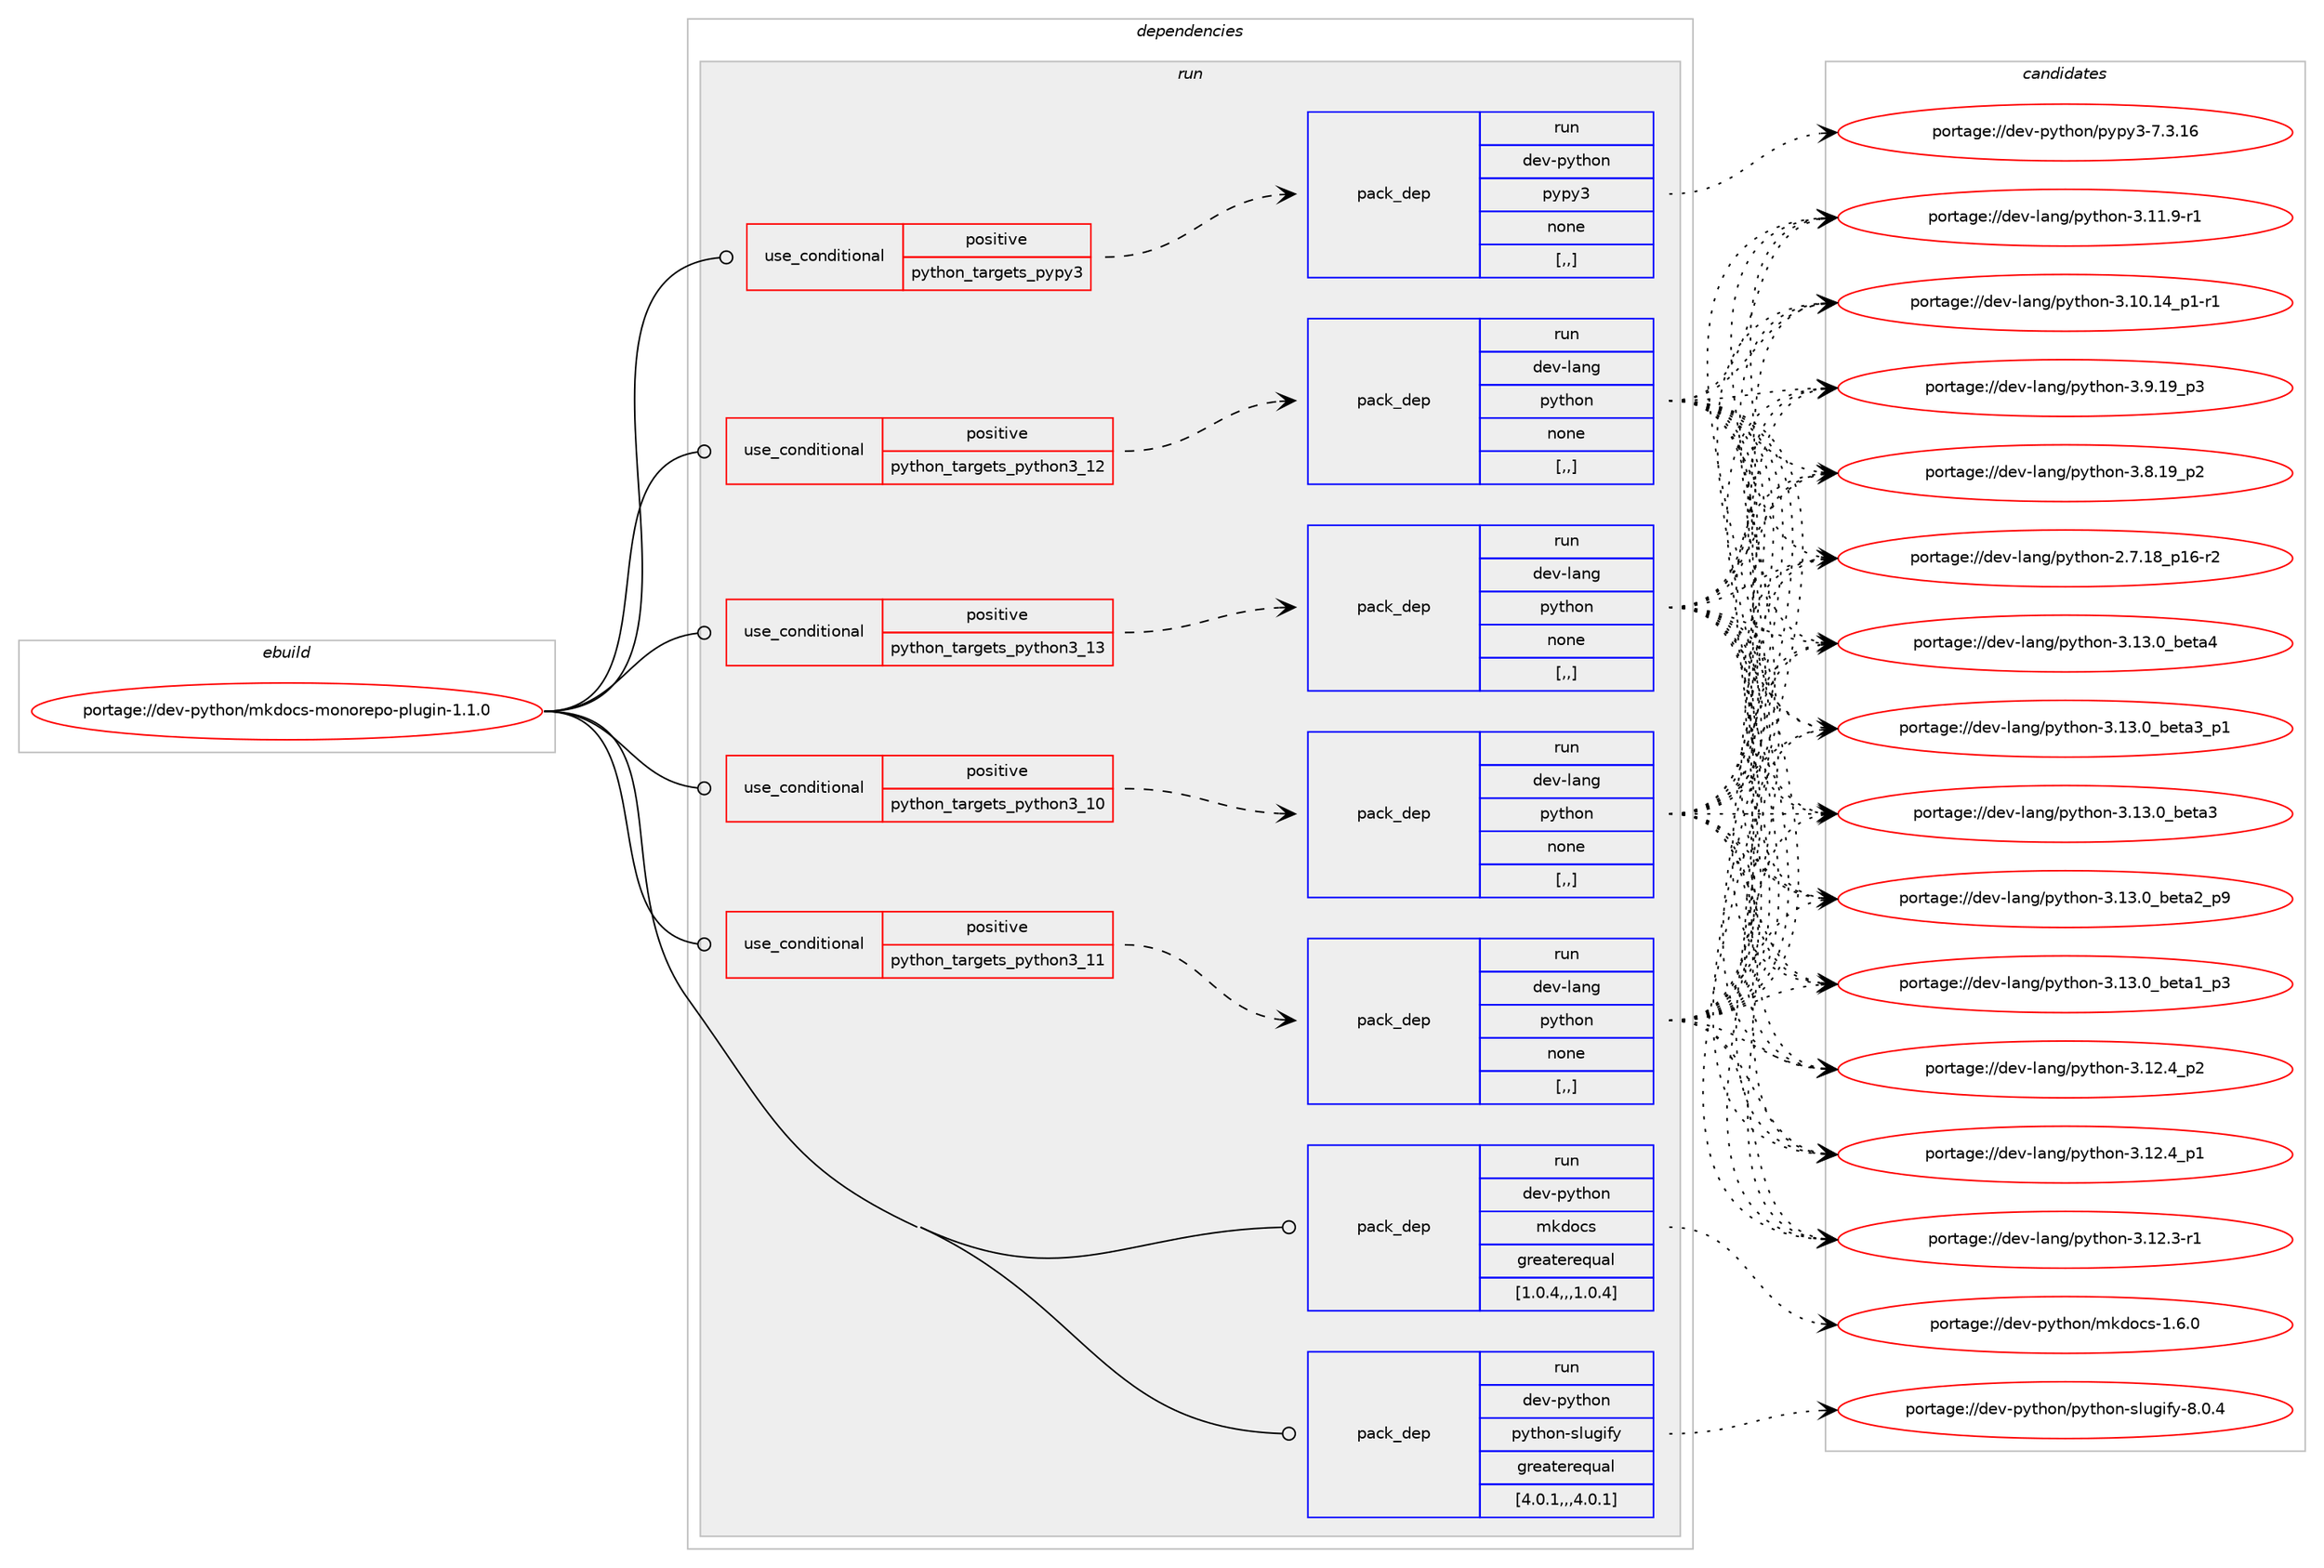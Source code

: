digraph prolog {

# *************
# Graph options
# *************

newrank=true;
concentrate=true;
compound=true;
graph [rankdir=LR,fontname=Helvetica,fontsize=10,ranksep=1.5];#, ranksep=2.5, nodesep=0.2];
edge  [arrowhead=vee];
node  [fontname=Helvetica,fontsize=10];

# **********
# The ebuild
# **********

subgraph cluster_leftcol {
color=gray;
label=<<i>ebuild</i>>;
id [label="portage://dev-python/mkdocs-monorepo-plugin-1.1.0", color=red, width=4, href="../dev-python/mkdocs-monorepo-plugin-1.1.0.svg"];
}

# ****************
# The dependencies
# ****************

subgraph cluster_midcol {
color=gray;
label=<<i>dependencies</i>>;
subgraph cluster_compile {
fillcolor="#eeeeee";
style=filled;
label=<<i>compile</i>>;
}
subgraph cluster_compileandrun {
fillcolor="#eeeeee";
style=filled;
label=<<i>compile and run</i>>;
}
subgraph cluster_run {
fillcolor="#eeeeee";
style=filled;
label=<<i>run</i>>;
subgraph cond34994 {
dependency151817 [label=<<TABLE BORDER="0" CELLBORDER="1" CELLSPACING="0" CELLPADDING="4"><TR><TD ROWSPAN="3" CELLPADDING="10">use_conditional</TD></TR><TR><TD>positive</TD></TR><TR><TD>python_targets_pypy3</TD></TR></TABLE>>, shape=none, color=red];
subgraph pack115574 {
dependency151818 [label=<<TABLE BORDER="0" CELLBORDER="1" CELLSPACING="0" CELLPADDING="4" WIDTH="220"><TR><TD ROWSPAN="6" CELLPADDING="30">pack_dep</TD></TR><TR><TD WIDTH="110">run</TD></TR><TR><TD>dev-python</TD></TR><TR><TD>pypy3</TD></TR><TR><TD>none</TD></TR><TR><TD>[,,]</TD></TR></TABLE>>, shape=none, color=blue];
}
dependency151817:e -> dependency151818:w [weight=20,style="dashed",arrowhead="vee"];
}
id:e -> dependency151817:w [weight=20,style="solid",arrowhead="odot"];
subgraph cond34995 {
dependency151819 [label=<<TABLE BORDER="0" CELLBORDER="1" CELLSPACING="0" CELLPADDING="4"><TR><TD ROWSPAN="3" CELLPADDING="10">use_conditional</TD></TR><TR><TD>positive</TD></TR><TR><TD>python_targets_python3_10</TD></TR></TABLE>>, shape=none, color=red];
subgraph pack115575 {
dependency151820 [label=<<TABLE BORDER="0" CELLBORDER="1" CELLSPACING="0" CELLPADDING="4" WIDTH="220"><TR><TD ROWSPAN="6" CELLPADDING="30">pack_dep</TD></TR><TR><TD WIDTH="110">run</TD></TR><TR><TD>dev-lang</TD></TR><TR><TD>python</TD></TR><TR><TD>none</TD></TR><TR><TD>[,,]</TD></TR></TABLE>>, shape=none, color=blue];
}
dependency151819:e -> dependency151820:w [weight=20,style="dashed",arrowhead="vee"];
}
id:e -> dependency151819:w [weight=20,style="solid",arrowhead="odot"];
subgraph cond34996 {
dependency151821 [label=<<TABLE BORDER="0" CELLBORDER="1" CELLSPACING="0" CELLPADDING="4"><TR><TD ROWSPAN="3" CELLPADDING="10">use_conditional</TD></TR><TR><TD>positive</TD></TR><TR><TD>python_targets_python3_11</TD></TR></TABLE>>, shape=none, color=red];
subgraph pack115576 {
dependency151822 [label=<<TABLE BORDER="0" CELLBORDER="1" CELLSPACING="0" CELLPADDING="4" WIDTH="220"><TR><TD ROWSPAN="6" CELLPADDING="30">pack_dep</TD></TR><TR><TD WIDTH="110">run</TD></TR><TR><TD>dev-lang</TD></TR><TR><TD>python</TD></TR><TR><TD>none</TD></TR><TR><TD>[,,]</TD></TR></TABLE>>, shape=none, color=blue];
}
dependency151821:e -> dependency151822:w [weight=20,style="dashed",arrowhead="vee"];
}
id:e -> dependency151821:w [weight=20,style="solid",arrowhead="odot"];
subgraph cond34997 {
dependency151823 [label=<<TABLE BORDER="0" CELLBORDER="1" CELLSPACING="0" CELLPADDING="4"><TR><TD ROWSPAN="3" CELLPADDING="10">use_conditional</TD></TR><TR><TD>positive</TD></TR><TR><TD>python_targets_python3_12</TD></TR></TABLE>>, shape=none, color=red];
subgraph pack115577 {
dependency151824 [label=<<TABLE BORDER="0" CELLBORDER="1" CELLSPACING="0" CELLPADDING="4" WIDTH="220"><TR><TD ROWSPAN="6" CELLPADDING="30">pack_dep</TD></TR><TR><TD WIDTH="110">run</TD></TR><TR><TD>dev-lang</TD></TR><TR><TD>python</TD></TR><TR><TD>none</TD></TR><TR><TD>[,,]</TD></TR></TABLE>>, shape=none, color=blue];
}
dependency151823:e -> dependency151824:w [weight=20,style="dashed",arrowhead="vee"];
}
id:e -> dependency151823:w [weight=20,style="solid",arrowhead="odot"];
subgraph cond34998 {
dependency151825 [label=<<TABLE BORDER="0" CELLBORDER="1" CELLSPACING="0" CELLPADDING="4"><TR><TD ROWSPAN="3" CELLPADDING="10">use_conditional</TD></TR><TR><TD>positive</TD></TR><TR><TD>python_targets_python3_13</TD></TR></TABLE>>, shape=none, color=red];
subgraph pack115578 {
dependency151826 [label=<<TABLE BORDER="0" CELLBORDER="1" CELLSPACING="0" CELLPADDING="4" WIDTH="220"><TR><TD ROWSPAN="6" CELLPADDING="30">pack_dep</TD></TR><TR><TD WIDTH="110">run</TD></TR><TR><TD>dev-lang</TD></TR><TR><TD>python</TD></TR><TR><TD>none</TD></TR><TR><TD>[,,]</TD></TR></TABLE>>, shape=none, color=blue];
}
dependency151825:e -> dependency151826:w [weight=20,style="dashed",arrowhead="vee"];
}
id:e -> dependency151825:w [weight=20,style="solid",arrowhead="odot"];
subgraph pack115579 {
dependency151827 [label=<<TABLE BORDER="0" CELLBORDER="1" CELLSPACING="0" CELLPADDING="4" WIDTH="220"><TR><TD ROWSPAN="6" CELLPADDING="30">pack_dep</TD></TR><TR><TD WIDTH="110">run</TD></TR><TR><TD>dev-python</TD></TR><TR><TD>mkdocs</TD></TR><TR><TD>greaterequal</TD></TR><TR><TD>[1.0.4,,,1.0.4]</TD></TR></TABLE>>, shape=none, color=blue];
}
id:e -> dependency151827:w [weight=20,style="solid",arrowhead="odot"];
subgraph pack115580 {
dependency151828 [label=<<TABLE BORDER="0" CELLBORDER="1" CELLSPACING="0" CELLPADDING="4" WIDTH="220"><TR><TD ROWSPAN="6" CELLPADDING="30">pack_dep</TD></TR><TR><TD WIDTH="110">run</TD></TR><TR><TD>dev-python</TD></TR><TR><TD>python-slugify</TD></TR><TR><TD>greaterequal</TD></TR><TR><TD>[4.0.1,,,4.0.1]</TD></TR></TABLE>>, shape=none, color=blue];
}
id:e -> dependency151828:w [weight=20,style="solid",arrowhead="odot"];
}
}

# **************
# The candidates
# **************

subgraph cluster_choices {
rank=same;
color=gray;
label=<<i>candidates</i>>;

subgraph choice115574 {
color=black;
nodesep=1;
choice10010111845112121116104111110471121211121215145554651464954 [label="portage://dev-python/pypy3-7.3.16", color=red, width=4,href="../dev-python/pypy3-7.3.16.svg"];
dependency151818:e -> choice10010111845112121116104111110471121211121215145554651464954:w [style=dotted,weight="100"];
}
subgraph choice115575 {
color=black;
nodesep=1;
choice1001011184510897110103471121211161041111104551464951464895981011169752 [label="portage://dev-lang/python-3.13.0_beta4", color=red, width=4,href="../dev-lang/python-3.13.0_beta4.svg"];
choice10010111845108971101034711212111610411111045514649514648959810111697519511249 [label="portage://dev-lang/python-3.13.0_beta3_p1", color=red, width=4,href="../dev-lang/python-3.13.0_beta3_p1.svg"];
choice1001011184510897110103471121211161041111104551464951464895981011169751 [label="portage://dev-lang/python-3.13.0_beta3", color=red, width=4,href="../dev-lang/python-3.13.0_beta3.svg"];
choice10010111845108971101034711212111610411111045514649514648959810111697509511257 [label="portage://dev-lang/python-3.13.0_beta2_p9", color=red, width=4,href="../dev-lang/python-3.13.0_beta2_p9.svg"];
choice10010111845108971101034711212111610411111045514649514648959810111697499511251 [label="portage://dev-lang/python-3.13.0_beta1_p3", color=red, width=4,href="../dev-lang/python-3.13.0_beta1_p3.svg"];
choice100101118451089711010347112121116104111110455146495046529511250 [label="portage://dev-lang/python-3.12.4_p2", color=red, width=4,href="../dev-lang/python-3.12.4_p2.svg"];
choice100101118451089711010347112121116104111110455146495046529511249 [label="portage://dev-lang/python-3.12.4_p1", color=red, width=4,href="../dev-lang/python-3.12.4_p1.svg"];
choice100101118451089711010347112121116104111110455146495046514511449 [label="portage://dev-lang/python-3.12.3-r1", color=red, width=4,href="../dev-lang/python-3.12.3-r1.svg"];
choice100101118451089711010347112121116104111110455146494946574511449 [label="portage://dev-lang/python-3.11.9-r1", color=red, width=4,href="../dev-lang/python-3.11.9-r1.svg"];
choice100101118451089711010347112121116104111110455146494846495295112494511449 [label="portage://dev-lang/python-3.10.14_p1-r1", color=red, width=4,href="../dev-lang/python-3.10.14_p1-r1.svg"];
choice100101118451089711010347112121116104111110455146574649579511251 [label="portage://dev-lang/python-3.9.19_p3", color=red, width=4,href="../dev-lang/python-3.9.19_p3.svg"];
choice100101118451089711010347112121116104111110455146564649579511250 [label="portage://dev-lang/python-3.8.19_p2", color=red, width=4,href="../dev-lang/python-3.8.19_p2.svg"];
choice100101118451089711010347112121116104111110455046554649569511249544511450 [label="portage://dev-lang/python-2.7.18_p16-r2", color=red, width=4,href="../dev-lang/python-2.7.18_p16-r2.svg"];
dependency151820:e -> choice1001011184510897110103471121211161041111104551464951464895981011169752:w [style=dotted,weight="100"];
dependency151820:e -> choice10010111845108971101034711212111610411111045514649514648959810111697519511249:w [style=dotted,weight="100"];
dependency151820:e -> choice1001011184510897110103471121211161041111104551464951464895981011169751:w [style=dotted,weight="100"];
dependency151820:e -> choice10010111845108971101034711212111610411111045514649514648959810111697509511257:w [style=dotted,weight="100"];
dependency151820:e -> choice10010111845108971101034711212111610411111045514649514648959810111697499511251:w [style=dotted,weight="100"];
dependency151820:e -> choice100101118451089711010347112121116104111110455146495046529511250:w [style=dotted,weight="100"];
dependency151820:e -> choice100101118451089711010347112121116104111110455146495046529511249:w [style=dotted,weight="100"];
dependency151820:e -> choice100101118451089711010347112121116104111110455146495046514511449:w [style=dotted,weight="100"];
dependency151820:e -> choice100101118451089711010347112121116104111110455146494946574511449:w [style=dotted,weight="100"];
dependency151820:e -> choice100101118451089711010347112121116104111110455146494846495295112494511449:w [style=dotted,weight="100"];
dependency151820:e -> choice100101118451089711010347112121116104111110455146574649579511251:w [style=dotted,weight="100"];
dependency151820:e -> choice100101118451089711010347112121116104111110455146564649579511250:w [style=dotted,weight="100"];
dependency151820:e -> choice100101118451089711010347112121116104111110455046554649569511249544511450:w [style=dotted,weight="100"];
}
subgraph choice115576 {
color=black;
nodesep=1;
choice1001011184510897110103471121211161041111104551464951464895981011169752 [label="portage://dev-lang/python-3.13.0_beta4", color=red, width=4,href="../dev-lang/python-3.13.0_beta4.svg"];
choice10010111845108971101034711212111610411111045514649514648959810111697519511249 [label="portage://dev-lang/python-3.13.0_beta3_p1", color=red, width=4,href="../dev-lang/python-3.13.0_beta3_p1.svg"];
choice1001011184510897110103471121211161041111104551464951464895981011169751 [label="portage://dev-lang/python-3.13.0_beta3", color=red, width=4,href="../dev-lang/python-3.13.0_beta3.svg"];
choice10010111845108971101034711212111610411111045514649514648959810111697509511257 [label="portage://dev-lang/python-3.13.0_beta2_p9", color=red, width=4,href="../dev-lang/python-3.13.0_beta2_p9.svg"];
choice10010111845108971101034711212111610411111045514649514648959810111697499511251 [label="portage://dev-lang/python-3.13.0_beta1_p3", color=red, width=4,href="../dev-lang/python-3.13.0_beta1_p3.svg"];
choice100101118451089711010347112121116104111110455146495046529511250 [label="portage://dev-lang/python-3.12.4_p2", color=red, width=4,href="../dev-lang/python-3.12.4_p2.svg"];
choice100101118451089711010347112121116104111110455146495046529511249 [label="portage://dev-lang/python-3.12.4_p1", color=red, width=4,href="../dev-lang/python-3.12.4_p1.svg"];
choice100101118451089711010347112121116104111110455146495046514511449 [label="portage://dev-lang/python-3.12.3-r1", color=red, width=4,href="../dev-lang/python-3.12.3-r1.svg"];
choice100101118451089711010347112121116104111110455146494946574511449 [label="portage://dev-lang/python-3.11.9-r1", color=red, width=4,href="../dev-lang/python-3.11.9-r1.svg"];
choice100101118451089711010347112121116104111110455146494846495295112494511449 [label="portage://dev-lang/python-3.10.14_p1-r1", color=red, width=4,href="../dev-lang/python-3.10.14_p1-r1.svg"];
choice100101118451089711010347112121116104111110455146574649579511251 [label="portage://dev-lang/python-3.9.19_p3", color=red, width=4,href="../dev-lang/python-3.9.19_p3.svg"];
choice100101118451089711010347112121116104111110455146564649579511250 [label="portage://dev-lang/python-3.8.19_p2", color=red, width=4,href="../dev-lang/python-3.8.19_p2.svg"];
choice100101118451089711010347112121116104111110455046554649569511249544511450 [label="portage://dev-lang/python-2.7.18_p16-r2", color=red, width=4,href="../dev-lang/python-2.7.18_p16-r2.svg"];
dependency151822:e -> choice1001011184510897110103471121211161041111104551464951464895981011169752:w [style=dotted,weight="100"];
dependency151822:e -> choice10010111845108971101034711212111610411111045514649514648959810111697519511249:w [style=dotted,weight="100"];
dependency151822:e -> choice1001011184510897110103471121211161041111104551464951464895981011169751:w [style=dotted,weight="100"];
dependency151822:e -> choice10010111845108971101034711212111610411111045514649514648959810111697509511257:w [style=dotted,weight="100"];
dependency151822:e -> choice10010111845108971101034711212111610411111045514649514648959810111697499511251:w [style=dotted,weight="100"];
dependency151822:e -> choice100101118451089711010347112121116104111110455146495046529511250:w [style=dotted,weight="100"];
dependency151822:e -> choice100101118451089711010347112121116104111110455146495046529511249:w [style=dotted,weight="100"];
dependency151822:e -> choice100101118451089711010347112121116104111110455146495046514511449:w [style=dotted,weight="100"];
dependency151822:e -> choice100101118451089711010347112121116104111110455146494946574511449:w [style=dotted,weight="100"];
dependency151822:e -> choice100101118451089711010347112121116104111110455146494846495295112494511449:w [style=dotted,weight="100"];
dependency151822:e -> choice100101118451089711010347112121116104111110455146574649579511251:w [style=dotted,weight="100"];
dependency151822:e -> choice100101118451089711010347112121116104111110455146564649579511250:w [style=dotted,weight="100"];
dependency151822:e -> choice100101118451089711010347112121116104111110455046554649569511249544511450:w [style=dotted,weight="100"];
}
subgraph choice115577 {
color=black;
nodesep=1;
choice1001011184510897110103471121211161041111104551464951464895981011169752 [label="portage://dev-lang/python-3.13.0_beta4", color=red, width=4,href="../dev-lang/python-3.13.0_beta4.svg"];
choice10010111845108971101034711212111610411111045514649514648959810111697519511249 [label="portage://dev-lang/python-3.13.0_beta3_p1", color=red, width=4,href="../dev-lang/python-3.13.0_beta3_p1.svg"];
choice1001011184510897110103471121211161041111104551464951464895981011169751 [label="portage://dev-lang/python-3.13.0_beta3", color=red, width=4,href="../dev-lang/python-3.13.0_beta3.svg"];
choice10010111845108971101034711212111610411111045514649514648959810111697509511257 [label="portage://dev-lang/python-3.13.0_beta2_p9", color=red, width=4,href="../dev-lang/python-3.13.0_beta2_p9.svg"];
choice10010111845108971101034711212111610411111045514649514648959810111697499511251 [label="portage://dev-lang/python-3.13.0_beta1_p3", color=red, width=4,href="../dev-lang/python-3.13.0_beta1_p3.svg"];
choice100101118451089711010347112121116104111110455146495046529511250 [label="portage://dev-lang/python-3.12.4_p2", color=red, width=4,href="../dev-lang/python-3.12.4_p2.svg"];
choice100101118451089711010347112121116104111110455146495046529511249 [label="portage://dev-lang/python-3.12.4_p1", color=red, width=4,href="../dev-lang/python-3.12.4_p1.svg"];
choice100101118451089711010347112121116104111110455146495046514511449 [label="portage://dev-lang/python-3.12.3-r1", color=red, width=4,href="../dev-lang/python-3.12.3-r1.svg"];
choice100101118451089711010347112121116104111110455146494946574511449 [label="portage://dev-lang/python-3.11.9-r1", color=red, width=4,href="../dev-lang/python-3.11.9-r1.svg"];
choice100101118451089711010347112121116104111110455146494846495295112494511449 [label="portage://dev-lang/python-3.10.14_p1-r1", color=red, width=4,href="../dev-lang/python-3.10.14_p1-r1.svg"];
choice100101118451089711010347112121116104111110455146574649579511251 [label="portage://dev-lang/python-3.9.19_p3", color=red, width=4,href="../dev-lang/python-3.9.19_p3.svg"];
choice100101118451089711010347112121116104111110455146564649579511250 [label="portage://dev-lang/python-3.8.19_p2", color=red, width=4,href="../dev-lang/python-3.8.19_p2.svg"];
choice100101118451089711010347112121116104111110455046554649569511249544511450 [label="portage://dev-lang/python-2.7.18_p16-r2", color=red, width=4,href="../dev-lang/python-2.7.18_p16-r2.svg"];
dependency151824:e -> choice1001011184510897110103471121211161041111104551464951464895981011169752:w [style=dotted,weight="100"];
dependency151824:e -> choice10010111845108971101034711212111610411111045514649514648959810111697519511249:w [style=dotted,weight="100"];
dependency151824:e -> choice1001011184510897110103471121211161041111104551464951464895981011169751:w [style=dotted,weight="100"];
dependency151824:e -> choice10010111845108971101034711212111610411111045514649514648959810111697509511257:w [style=dotted,weight="100"];
dependency151824:e -> choice10010111845108971101034711212111610411111045514649514648959810111697499511251:w [style=dotted,weight="100"];
dependency151824:e -> choice100101118451089711010347112121116104111110455146495046529511250:w [style=dotted,weight="100"];
dependency151824:e -> choice100101118451089711010347112121116104111110455146495046529511249:w [style=dotted,weight="100"];
dependency151824:e -> choice100101118451089711010347112121116104111110455146495046514511449:w [style=dotted,weight="100"];
dependency151824:e -> choice100101118451089711010347112121116104111110455146494946574511449:w [style=dotted,weight="100"];
dependency151824:e -> choice100101118451089711010347112121116104111110455146494846495295112494511449:w [style=dotted,weight="100"];
dependency151824:e -> choice100101118451089711010347112121116104111110455146574649579511251:w [style=dotted,weight="100"];
dependency151824:e -> choice100101118451089711010347112121116104111110455146564649579511250:w [style=dotted,weight="100"];
dependency151824:e -> choice100101118451089711010347112121116104111110455046554649569511249544511450:w [style=dotted,weight="100"];
}
subgraph choice115578 {
color=black;
nodesep=1;
choice1001011184510897110103471121211161041111104551464951464895981011169752 [label="portage://dev-lang/python-3.13.0_beta4", color=red, width=4,href="../dev-lang/python-3.13.0_beta4.svg"];
choice10010111845108971101034711212111610411111045514649514648959810111697519511249 [label="portage://dev-lang/python-3.13.0_beta3_p1", color=red, width=4,href="../dev-lang/python-3.13.0_beta3_p1.svg"];
choice1001011184510897110103471121211161041111104551464951464895981011169751 [label="portage://dev-lang/python-3.13.0_beta3", color=red, width=4,href="../dev-lang/python-3.13.0_beta3.svg"];
choice10010111845108971101034711212111610411111045514649514648959810111697509511257 [label="portage://dev-lang/python-3.13.0_beta2_p9", color=red, width=4,href="../dev-lang/python-3.13.0_beta2_p9.svg"];
choice10010111845108971101034711212111610411111045514649514648959810111697499511251 [label="portage://dev-lang/python-3.13.0_beta1_p3", color=red, width=4,href="../dev-lang/python-3.13.0_beta1_p3.svg"];
choice100101118451089711010347112121116104111110455146495046529511250 [label="portage://dev-lang/python-3.12.4_p2", color=red, width=4,href="../dev-lang/python-3.12.4_p2.svg"];
choice100101118451089711010347112121116104111110455146495046529511249 [label="portage://dev-lang/python-3.12.4_p1", color=red, width=4,href="../dev-lang/python-3.12.4_p1.svg"];
choice100101118451089711010347112121116104111110455146495046514511449 [label="portage://dev-lang/python-3.12.3-r1", color=red, width=4,href="../dev-lang/python-3.12.3-r1.svg"];
choice100101118451089711010347112121116104111110455146494946574511449 [label="portage://dev-lang/python-3.11.9-r1", color=red, width=4,href="../dev-lang/python-3.11.9-r1.svg"];
choice100101118451089711010347112121116104111110455146494846495295112494511449 [label="portage://dev-lang/python-3.10.14_p1-r1", color=red, width=4,href="../dev-lang/python-3.10.14_p1-r1.svg"];
choice100101118451089711010347112121116104111110455146574649579511251 [label="portage://dev-lang/python-3.9.19_p3", color=red, width=4,href="../dev-lang/python-3.9.19_p3.svg"];
choice100101118451089711010347112121116104111110455146564649579511250 [label="portage://dev-lang/python-3.8.19_p2", color=red, width=4,href="../dev-lang/python-3.8.19_p2.svg"];
choice100101118451089711010347112121116104111110455046554649569511249544511450 [label="portage://dev-lang/python-2.7.18_p16-r2", color=red, width=4,href="../dev-lang/python-2.7.18_p16-r2.svg"];
dependency151826:e -> choice1001011184510897110103471121211161041111104551464951464895981011169752:w [style=dotted,weight="100"];
dependency151826:e -> choice10010111845108971101034711212111610411111045514649514648959810111697519511249:w [style=dotted,weight="100"];
dependency151826:e -> choice1001011184510897110103471121211161041111104551464951464895981011169751:w [style=dotted,weight="100"];
dependency151826:e -> choice10010111845108971101034711212111610411111045514649514648959810111697509511257:w [style=dotted,weight="100"];
dependency151826:e -> choice10010111845108971101034711212111610411111045514649514648959810111697499511251:w [style=dotted,weight="100"];
dependency151826:e -> choice100101118451089711010347112121116104111110455146495046529511250:w [style=dotted,weight="100"];
dependency151826:e -> choice100101118451089711010347112121116104111110455146495046529511249:w [style=dotted,weight="100"];
dependency151826:e -> choice100101118451089711010347112121116104111110455146495046514511449:w [style=dotted,weight="100"];
dependency151826:e -> choice100101118451089711010347112121116104111110455146494946574511449:w [style=dotted,weight="100"];
dependency151826:e -> choice100101118451089711010347112121116104111110455146494846495295112494511449:w [style=dotted,weight="100"];
dependency151826:e -> choice100101118451089711010347112121116104111110455146574649579511251:w [style=dotted,weight="100"];
dependency151826:e -> choice100101118451089711010347112121116104111110455146564649579511250:w [style=dotted,weight="100"];
dependency151826:e -> choice100101118451089711010347112121116104111110455046554649569511249544511450:w [style=dotted,weight="100"];
}
subgraph choice115579 {
color=black;
nodesep=1;
choice100101118451121211161041111104710910710011199115454946544648 [label="portage://dev-python/mkdocs-1.6.0", color=red, width=4,href="../dev-python/mkdocs-1.6.0.svg"];
dependency151827:e -> choice100101118451121211161041111104710910710011199115454946544648:w [style=dotted,weight="100"];
}
subgraph choice115580 {
color=black;
nodesep=1;
choice100101118451121211161041111104711212111610411111045115108117103105102121455646484652 [label="portage://dev-python/python-slugify-8.0.4", color=red, width=4,href="../dev-python/python-slugify-8.0.4.svg"];
dependency151828:e -> choice100101118451121211161041111104711212111610411111045115108117103105102121455646484652:w [style=dotted,weight="100"];
}
}

}
